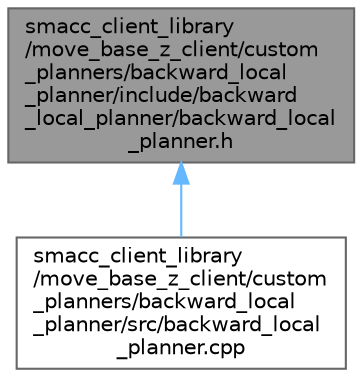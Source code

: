 digraph "smacc_client_library/move_base_z_client/custom_planners/backward_local_planner/include/backward_local_planner/backward_local_planner.h"
{
 // LATEX_PDF_SIZE
  bgcolor="transparent";
  edge [fontname=Helvetica,fontsize=10,labelfontname=Helvetica,labelfontsize=10];
  node [fontname=Helvetica,fontsize=10,shape=box,height=0.2,width=0.4];
  Node1 [label="smacc_client_library\l/move_base_z_client/custom\l_planners/backward_local\l_planner/include/backward\l_local_planner/backward_local\l_planner.h",height=0.2,width=0.4,color="gray40", fillcolor="grey60", style="filled", fontcolor="black",tooltip=" "];
  Node1 -> Node2 [dir="back",color="steelblue1",style="solid"];
  Node2 [label="smacc_client_library\l/move_base_z_client/custom\l_planners/backward_local\l_planner/src/backward_local\l_planner.cpp",height=0.2,width=0.4,color="grey40", fillcolor="white", style="filled",URL="$backward__local__planner_8cpp.html",tooltip=" "];
}
